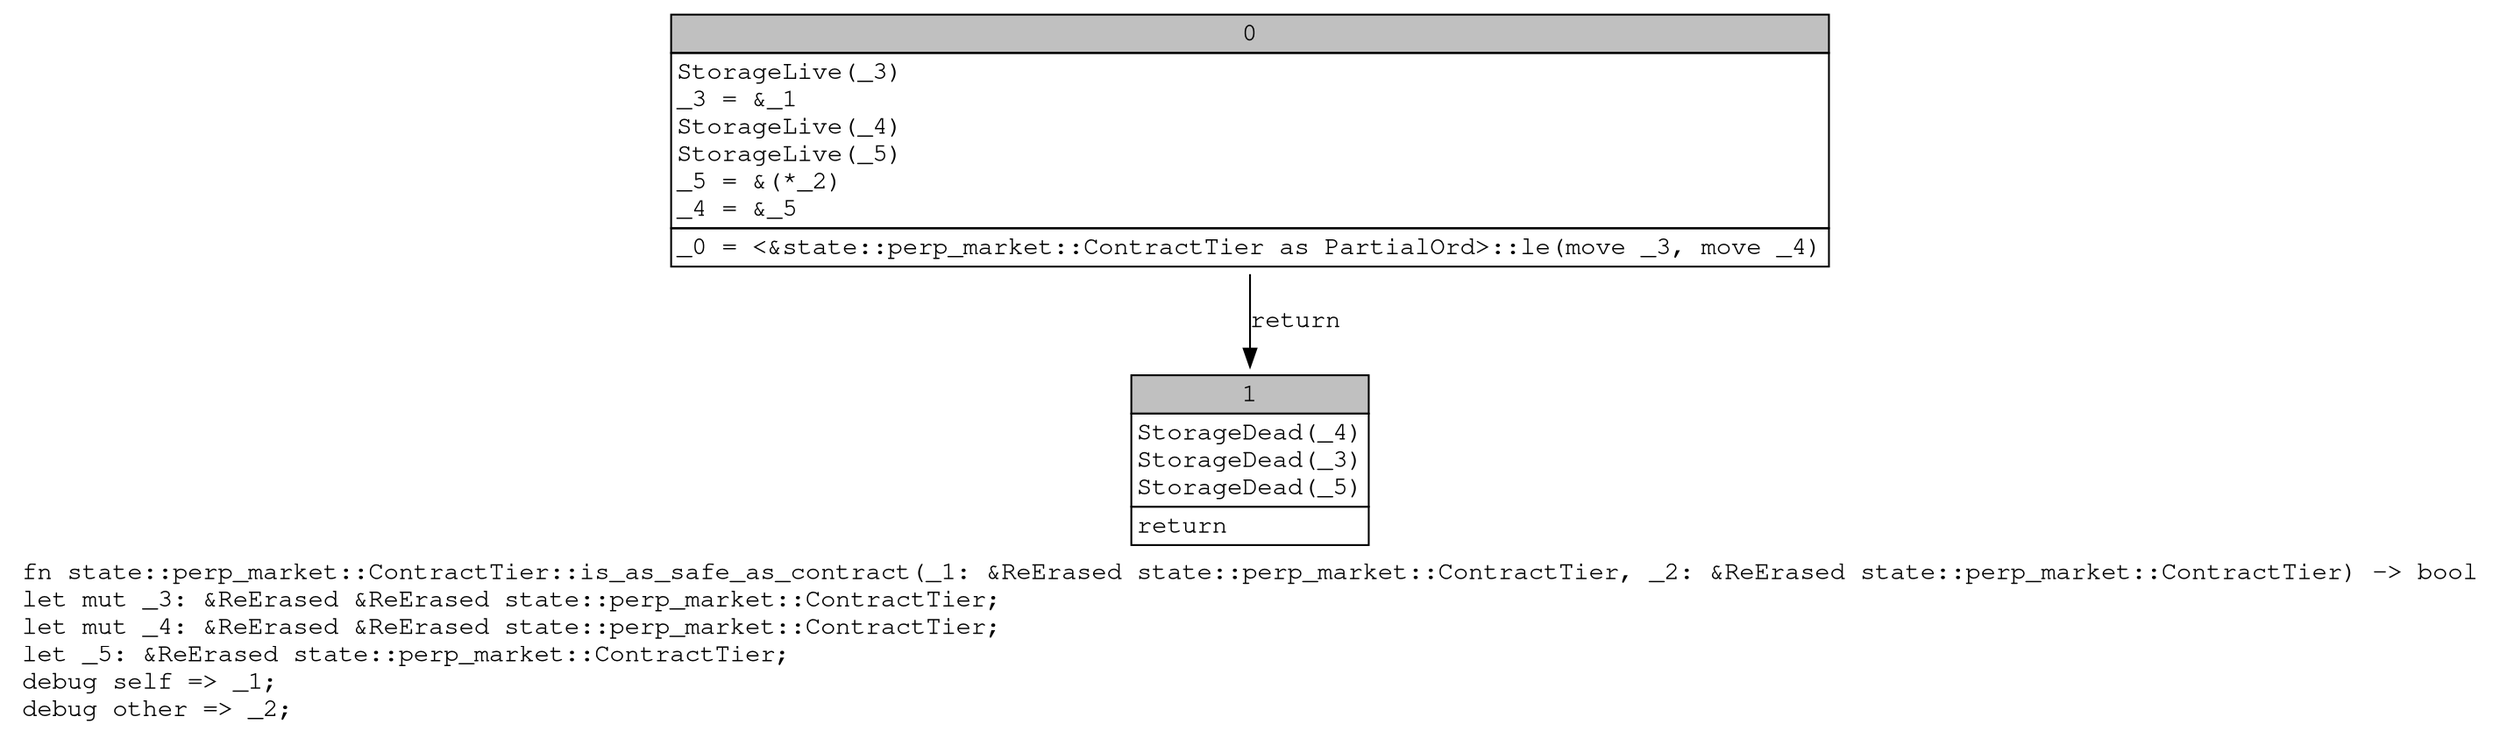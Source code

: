 digraph Mir_0_3777 {
    graph [fontname="Courier, monospace"];
    node [fontname="Courier, monospace"];
    edge [fontname="Courier, monospace"];
    label=<fn state::perp_market::ContractTier::is_as_safe_as_contract(_1: &amp;ReErased state::perp_market::ContractTier, _2: &amp;ReErased state::perp_market::ContractTier) -&gt; bool<br align="left"/>let mut _3: &amp;ReErased &amp;ReErased state::perp_market::ContractTier;<br align="left"/>let mut _4: &amp;ReErased &amp;ReErased state::perp_market::ContractTier;<br align="left"/>let _5: &amp;ReErased state::perp_market::ContractTier;<br align="left"/>debug self =&gt; _1;<br align="left"/>debug other =&gt; _2;<br align="left"/>>;
    bb0__0_3777 [shape="none", label=<<table border="0" cellborder="1" cellspacing="0"><tr><td bgcolor="gray" align="center" colspan="1">0</td></tr><tr><td align="left" balign="left">StorageLive(_3)<br/>_3 = &amp;_1<br/>StorageLive(_4)<br/>StorageLive(_5)<br/>_5 = &amp;(*_2)<br/>_4 = &amp;_5<br/></td></tr><tr><td align="left">_0 = &lt;&amp;state::perp_market::ContractTier as PartialOrd&gt;::le(move _3, move _4)</td></tr></table>>];
    bb1__0_3777 [shape="none", label=<<table border="0" cellborder="1" cellspacing="0"><tr><td bgcolor="gray" align="center" colspan="1">1</td></tr><tr><td align="left" balign="left">StorageDead(_4)<br/>StorageDead(_3)<br/>StorageDead(_5)<br/></td></tr><tr><td align="left">return</td></tr></table>>];
    bb0__0_3777 -> bb1__0_3777 [label="return"];
}
